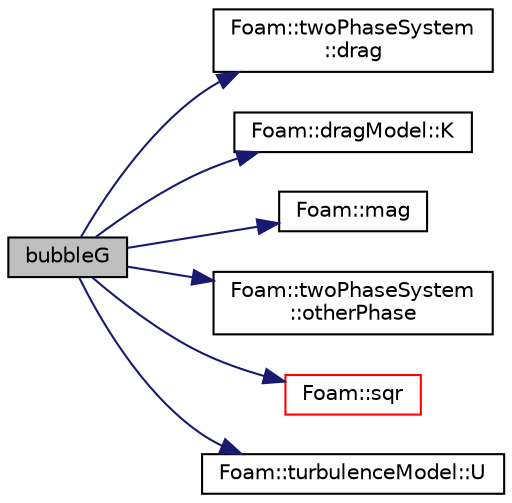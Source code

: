 digraph "bubbleG"
{
  bgcolor="transparent";
  edge [fontname="Helvetica",fontsize="10",labelfontname="Helvetica",labelfontsize="10"];
  node [fontname="Helvetica",fontsize="10",shape=record];
  rankdir="LR";
  Node137 [label="bubbleG",height=0.2,width=0.4,color="black", fillcolor="grey75", style="filled", fontcolor="black"];
  Node137 -> Node138 [color="midnightblue",fontsize="10",style="solid",fontname="Helvetica"];
  Node138 [label="Foam::twoPhaseSystem\l::drag",height=0.2,width=0.4,color="black",URL="$a33665.html#acf64aff7136c575353488f9f6d926062",tooltip="Return the drag model for the given phase. "];
  Node137 -> Node139 [color="midnightblue",fontsize="10",style="solid",fontname="Helvetica"];
  Node139 [label="Foam::dragModel::K",height=0.2,width=0.4,color="black",URL="$a33089.html#a7dd95bf8813a9cae5ae8692d2a640fca",tooltip="The dragfunction K used in the momentum eq. "];
  Node137 -> Node140 [color="midnightblue",fontsize="10",style="solid",fontname="Helvetica"];
  Node140 [label="Foam::mag",height=0.2,width=0.4,color="black",URL="$a21851.html#a929da2a3fdcf3dacbbe0487d3a330dae"];
  Node137 -> Node141 [color="midnightblue",fontsize="10",style="solid",fontname="Helvetica"];
  Node141 [label="Foam::twoPhaseSystem\l::otherPhase",height=0.2,width=0.4,color="black",URL="$a33665.html#a21dba21eddc0728483db4760c08b11c6",tooltip="Constant access the phase not given as an argument. "];
  Node137 -> Node142 [color="midnightblue",fontsize="10",style="solid",fontname="Helvetica"];
  Node142 [label="Foam::sqr",height=0.2,width=0.4,color="red",URL="$a21851.html#a277dc11c581d53826ab5090b08f3b17b"];
  Node137 -> Node146 [color="midnightblue",fontsize="10",style="solid",fontname="Helvetica"];
  Node146 [label="Foam::turbulenceModel::U",height=0.2,width=0.4,color="black",URL="$a32397.html#a536d168d7b335fe81f506f232b5b4872",tooltip="Access function to velocity field. "];
}

